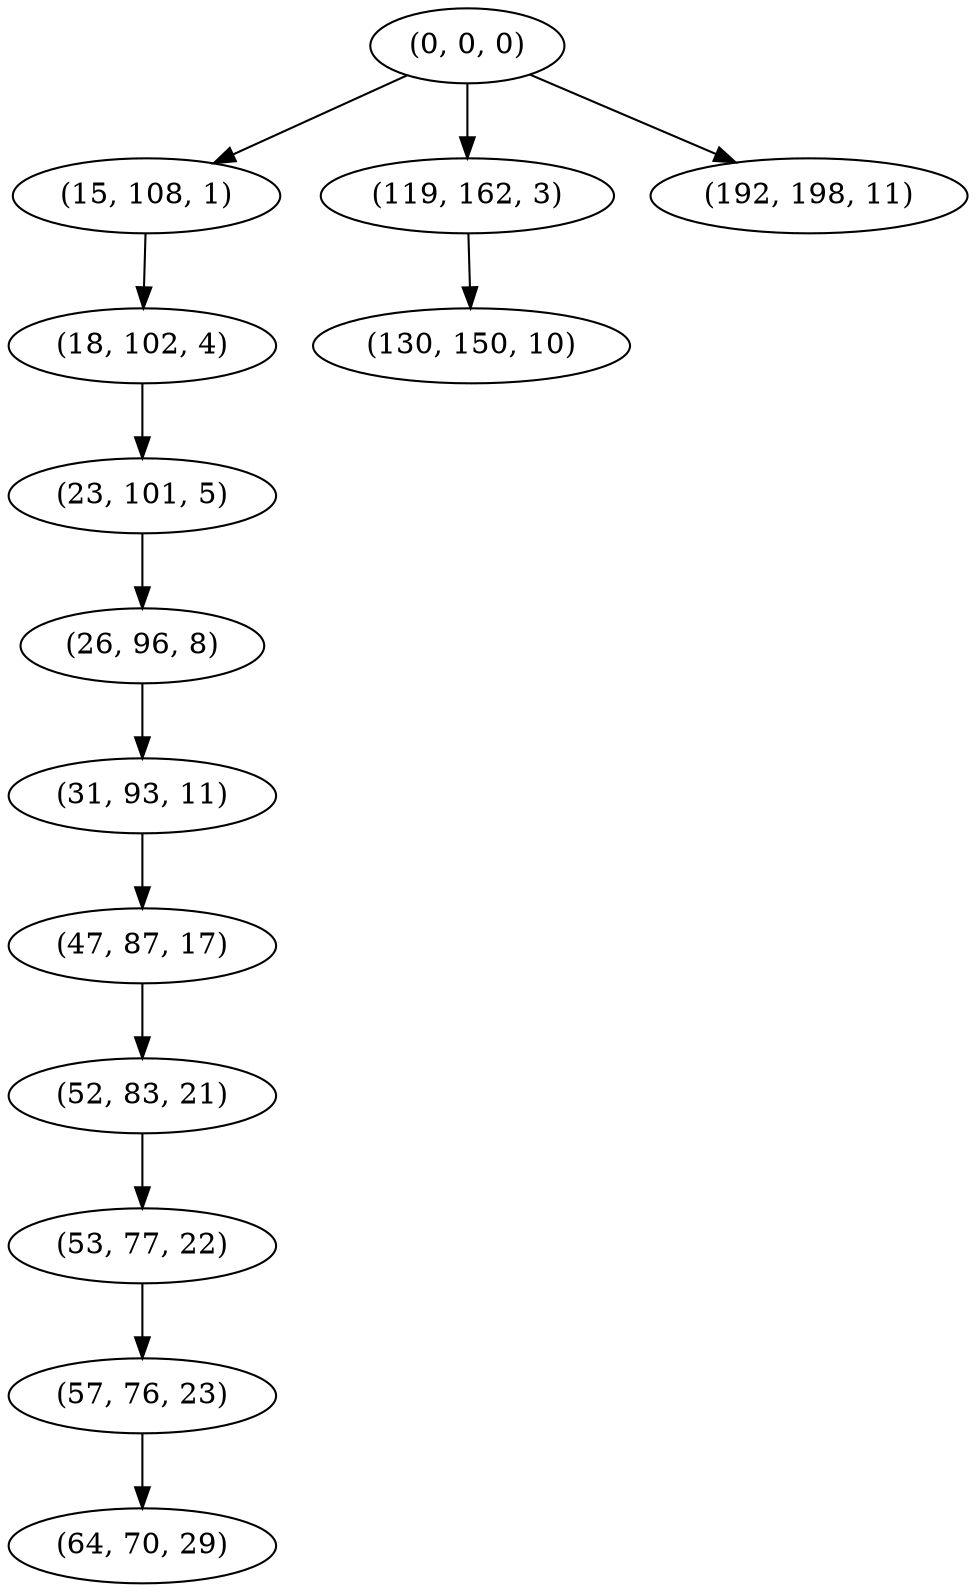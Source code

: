 digraph tree {
    "(0, 0, 0)";
    "(15, 108, 1)";
    "(18, 102, 4)";
    "(23, 101, 5)";
    "(26, 96, 8)";
    "(31, 93, 11)";
    "(47, 87, 17)";
    "(52, 83, 21)";
    "(53, 77, 22)";
    "(57, 76, 23)";
    "(64, 70, 29)";
    "(119, 162, 3)";
    "(130, 150, 10)";
    "(192, 198, 11)";
    "(0, 0, 0)" -> "(15, 108, 1)";
    "(0, 0, 0)" -> "(119, 162, 3)";
    "(0, 0, 0)" -> "(192, 198, 11)";
    "(15, 108, 1)" -> "(18, 102, 4)";
    "(18, 102, 4)" -> "(23, 101, 5)";
    "(23, 101, 5)" -> "(26, 96, 8)";
    "(26, 96, 8)" -> "(31, 93, 11)";
    "(31, 93, 11)" -> "(47, 87, 17)";
    "(47, 87, 17)" -> "(52, 83, 21)";
    "(52, 83, 21)" -> "(53, 77, 22)";
    "(53, 77, 22)" -> "(57, 76, 23)";
    "(57, 76, 23)" -> "(64, 70, 29)";
    "(119, 162, 3)" -> "(130, 150, 10)";
}
